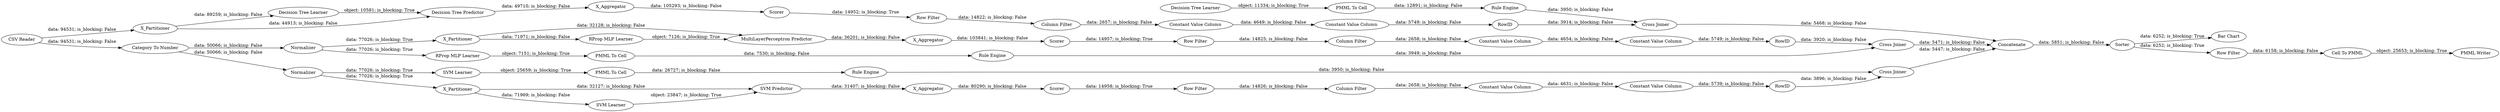 digraph {
	"8974230868695341615_290" [label="Constant Value Column"]
	"-7569706374049382914_7" [label=X_Aggregator]
	"-7569706374049382914_40" [label=Normalizer]
	"3989362914955538129_290" [label="Constant Value Column"]
	"-5990183471720227266_35" [label="Rule Engine"]
	"8974230868695341615_293" [label=RowID]
	"6460761753962056501_59" [label="Bar Chart"]
	"3989362914955538129_292" [label="Constant Value Column"]
	"6563924949926980669_32" [label="Decision Tree Predictor"]
	"3989362914955538129_9" [label="Row Filter"]
	"1293630669243750810_40" [label=Scorer]
	"3989362914955538129_294" [label="Column Filter"]
	"6563924949926980669_31" [label="Decision Tree Learner"]
	"6563924949926980669_38" [label="Cross Joiner"]
	"8974230868695341615_294" [label="Column Filter"]
	"-7569706374049382914_2" [label=X_Partitioner]
	"6460761753962056501_54" [label="Cell To PMML"]
	"8974230868695341615_9" [label="Row Filter"]
	"6460761753962056501_61" [label="PMML Writer"]
	"3072369585515994568_290" [label="Constant Value Column"]
	"3072369585515994568_292" [label="Constant Value Column"]
	"-5990183471720227266_33" [label="SVM Learner"]
	"-7569706374049382914_41" [label=Scorer]
	"-7422015286222796759_35" [label="RProp MLP Learner"]
	"8974230868695341615_292" [label="Constant Value Column"]
	"-631255712128400296_28" [label="PMML To Cell"]
	"6460761753962056501_60" [label=Concatenate]
	"6563924949926980669_39" [label=Scorer]
	"3989362914955538129_293" [label=RowID]
	"6460761753962056501_58" [label="Category To Number"]
	"1293630669243750810_38" [label="Cross Joiner"]
	"1293630669243750810_32" [label="MultiLayerPerceptron Predictor"]
	"-631255712128400296_34" [label="Rule Engine"]
	"3072369585515994568_293" [label=RowID]
	"3072369585515994568_9" [label="Row Filter"]
	"-631255712128400296_33" [label="Decision Tree Learner"]
	"-7422015286222796759_34" [label="Rule Engine"]
	"1293630669243750810_39" [label=Normalizer]
	"-7569706374049382914_32" [label="SVM Predictor"]
	"6460761753962056501_52" [label=Sorter]
	"-7569706374049382914_31" [label="SVM Learner"]
	"3072369585515994568_294" [label="Column Filter"]
	"-7569706374049382914_39" [label="Cross Joiner"]
	"6460761753962056501_62" [label="CSV Reader"]
	"1293630669243750810_2" [label=X_Partitioner]
	"1293630669243750810_7" [label=X_Aggregator]
	"6460761753962056501_53" [label="Row Filter"]
	"-5990183471720227266_34" [label="PMML To Cell"]
	"-7422015286222796759_22" [label="PMML To Cell"]
	"6563924949926980669_2" [label=X_Partitioner]
	"1293630669243750810_31" [label="RProp MLP Learner"]
	"6563924949926980669_7" [label=X_Aggregator]
	"8974230868695341615_9" -> "8974230868695341615_294" [label="data: 14826; is_blocking: False"]
	"-7422015286222796759_34" -> "1293630669243750810_38" [label="data: 3949; is_blocking: False"]
	"1293630669243750810_7" -> "1293630669243750810_40" [label="data: 103841; is_blocking: False"]
	"3072369585515994568_9" -> "3072369585515994568_294" [label="data: 14822; is_blocking: False"]
	"1293630669243750810_39" -> "-7422015286222796759_35" [label="data: 77026; is_blocking: True"]
	"6460761753962056501_62" -> "6563924949926980669_2" [label="data: 94531; is_blocking: False"]
	"3989362914955538129_293" -> "1293630669243750810_38" [label="data: 3920; is_blocking: False"]
	"-7569706374049382914_2" -> "-7569706374049382914_32" [label="data: 32127; is_blocking: False"]
	"-7569706374049382914_32" -> "-7569706374049382914_7" [label="data: 31407; is_blocking: False"]
	"6460761753962056501_52" -> "6460761753962056501_53" [label="data: 6252; is_blocking: True"]
	"1293630669243750810_38" -> "6460761753962056501_60" [label="data: 5471; is_blocking: False"]
	"6460761753962056501_52" -> "6460761753962056501_59" [label="data: 6252; is_blocking: True"]
	"-631255712128400296_28" -> "-631255712128400296_34" [label="data: 12891; is_blocking: False"]
	"-7422015286222796759_22" -> "-7422015286222796759_34" [label="data: 7530; is_blocking: False"]
	"6460761753962056501_54" -> "6460761753962056501_61" [label="object: 25653; is_blocking: True"]
	"-5990183471720227266_35" -> "-7569706374049382914_39" [label="data: 3950; is_blocking: False"]
	"6563924949926980669_32" -> "6563924949926980669_7" [label="data: 49710; is_blocking: False"]
	"1293630669243750810_2" -> "1293630669243750810_31" [label="data: 71971; is_blocking: False"]
	"-5990183471720227266_33" -> "-5990183471720227266_34" [label="object: 25659; is_blocking: True"]
	"6460761753962056501_62" -> "6460761753962056501_58" [label="data: 94531; is_blocking: False"]
	"6563924949926980669_7" -> "6563924949926980669_39" [label="data: 105293; is_blocking: False"]
	"3072369585515994568_292" -> "3072369585515994568_293" [label="data: 5749; is_blocking: False"]
	"1293630669243750810_40" -> "3989362914955538129_9" [label="data: 14957; is_blocking: True"]
	"3989362914955538129_292" -> "3989362914955538129_293" [label="data: 5749; is_blocking: False"]
	"3989362914955538129_294" -> "3989362914955538129_290" [label="data: 2658; is_blocking: False"]
	"3072369585515994568_290" -> "3072369585515994568_292" [label="data: 4649; is_blocking: False"]
	"-7569706374049382914_7" -> "-7569706374049382914_41" [label="data: 80290; is_blocking: False"]
	"3989362914955538129_290" -> "3989362914955538129_292" [label="data: 4654; is_blocking: False"]
	"8974230868695341615_292" -> "8974230868695341615_293" [label="data: 5739; is_blocking: False"]
	"-5990183471720227266_34" -> "-5990183471720227266_35" [label="data: 26727; is_blocking: False"]
	"-631255712128400296_33" -> "-631255712128400296_28" [label="object: 11334; is_blocking: True"]
	"6563924949926980669_2" -> "6563924949926980669_32" [label="data: 44913; is_blocking: False"]
	"6563924949926980669_38" -> "6460761753962056501_60" [label="data: 5468; is_blocking: False"]
	"-7569706374049382914_40" -> "-7569706374049382914_2" [label="data: 77026; is_blocking: True"]
	"-7569706374049382914_40" -> "-5990183471720227266_33" [label="data: 77026; is_blocking: True"]
	"6563924949926980669_31" -> "6563924949926980669_32" [label="object: 10581; is_blocking: True"]
	"-631255712128400296_34" -> "6563924949926980669_38" [label="data: 3950; is_blocking: False"]
	"1293630669243750810_39" -> "1293630669243750810_2" [label="data: 77026; is_blocking: True"]
	"3072369585515994568_294" -> "3072369585515994568_290" [label="data: 2657; is_blocking: False"]
	"8974230868695341615_294" -> "8974230868695341615_290" [label="data: 2658; is_blocking: False"]
	"6460761753962056501_53" -> "6460761753962056501_54" [label="data: 6158; is_blocking: False"]
	"-7422015286222796759_35" -> "-7422015286222796759_22" [label="object: 7151; is_blocking: True"]
	"6563924949926980669_39" -> "3072369585515994568_9" [label="data: 14952; is_blocking: True"]
	"1293630669243750810_2" -> "1293630669243750810_32" [label="data: 32128; is_blocking: False"]
	"1293630669243750810_32" -> "1293630669243750810_7" [label="data: 36201; is_blocking: False"]
	"1293630669243750810_31" -> "1293630669243750810_32" [label="object: 7126; is_blocking: True"]
	"8974230868695341615_290" -> "8974230868695341615_292" [label="data: 4631; is_blocking: False"]
	"-7569706374049382914_39" -> "6460761753962056501_60" [label="data: 5447; is_blocking: False"]
	"6563924949926980669_2" -> "6563924949926980669_31" [label="data: 89259; is_blocking: False"]
	"6460761753962056501_58" -> "-7569706374049382914_40" [label="data: 50066; is_blocking: False"]
	"6460761753962056501_58" -> "1293630669243750810_39" [label="data: 50066; is_blocking: False"]
	"-7569706374049382914_2" -> "-7569706374049382914_31" [label="data: 71969; is_blocking: False"]
	"3989362914955538129_9" -> "3989362914955538129_294" [label="data: 14825; is_blocking: False"]
	"6460761753962056501_60" -> "6460761753962056501_52" [label="data: 5851; is_blocking: False"]
	"-7569706374049382914_41" -> "8974230868695341615_9" [label="data: 14958; is_blocking: True"]
	"8974230868695341615_293" -> "-7569706374049382914_39" [label="data: 3896; is_blocking: False"]
	"-7569706374049382914_31" -> "-7569706374049382914_32" [label="object: 23847; is_blocking: True"]
	"3072369585515994568_293" -> "6563924949926980669_38" [label="data: 3914; is_blocking: False"]
	rankdir=LR
}
